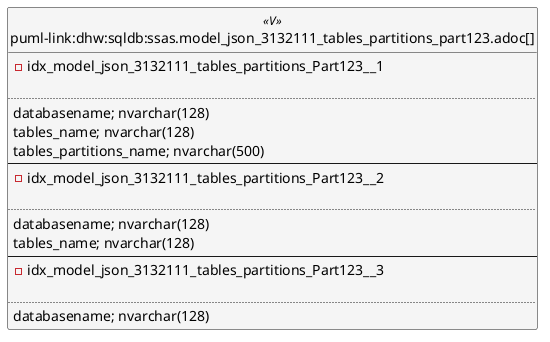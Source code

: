 @startuml
left to right direction
'top to bottom direction
hide circle
'avoide "." issues:
set namespaceSeparator none


skinparam class {
  BackgroundColor White
  BackgroundColor<<FN>> Yellow
  BackgroundColor<<FS>> Yellow
  BackgroundColor<<FT>> LightGray
  BackgroundColor<<IF>> Yellow
  BackgroundColor<<IS>> Yellow
  BackgroundColor<<P>> Aqua
  BackgroundColor<<PC>> Aqua
  BackgroundColor<<SN>> Yellow
  BackgroundColor<<SO>> SlateBlue
  BackgroundColor<<TF>> LightGray
  BackgroundColor<<TR>> Tomato
  BackgroundColor<<U>> White
  BackgroundColor<<V>> WhiteSmoke
  BackgroundColor<<X>> Aqua
  BackgroundColor<<external>> AliceBlue
}


entity "puml-link:dhw:sqldb:ssas.model_json_3132111_tables_partitions_part123.adoc[]" as ssas.model_json_3132111_tables_partitions_Part123 << V >> {
- idx_model_json_3132111_tables_partitions_Part123__1

..
databasename; nvarchar(128)
tables_name; nvarchar(128)
tables_partitions_name; nvarchar(500)
--
- idx_model_json_3132111_tables_partitions_Part123__2

..
databasename; nvarchar(128)
tables_name; nvarchar(128)
--
- idx_model_json_3132111_tables_partitions_Part123__3

..
databasename; nvarchar(128)
}


@enduml

